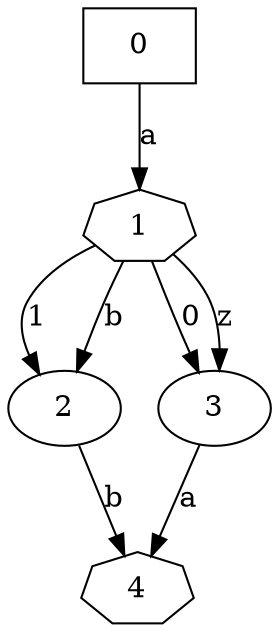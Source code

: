 digraph A { 
0[ shape = "box" ];
4[ shape = "septagon" ];
1[ shape = "septagon" ];
0 -> 1[ label = "a "];
1 -> 2[ label = "1 "];
1 -> 2[ label = "b "];
1 -> 3[ label = "0 "];
1 -> 3[ label = "z "];
2 -> 4[ label = "b "];
3 -> 4[ label = "a "];
 } 
